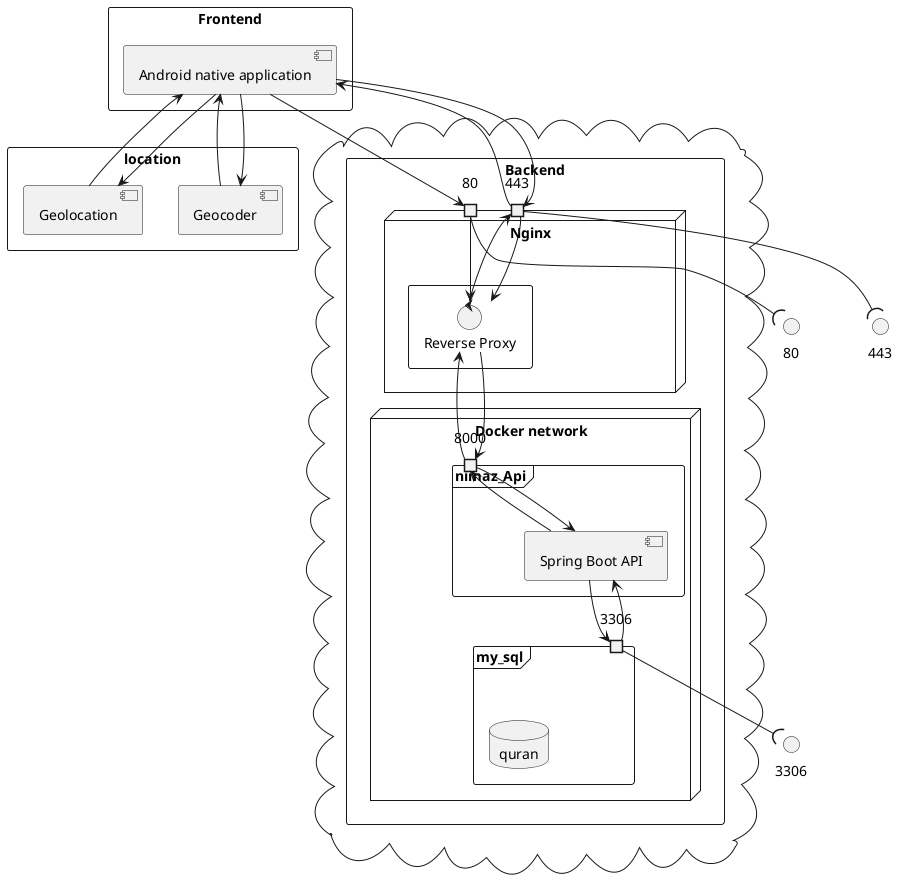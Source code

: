 @startuml
rectangle "Frontend" as frontend{
[Android native application] as Android
}

rectangle location {
[Geocoder]
[Geolocation]
}

cloud {
rectangle "Backend" as backend {
    node "Nginx"{
        port 80 as HTTP
        port 443 as HTTPS
        rectangle {
            control "Reverse Proxy" as reverse_proxy
        }
    }

    node "Docker network" {
        frame "my_sql" {
            port 3306 as mysql
            database "quran"
        }
        frame "nimaz_Api"{
            port 8000 as nimaz_api
            [Spring Boot API]
        }
    }

    'the nimaz_Api and my_sql are connected through docker network
    'using port 3306
    [Spring Boot API] --> mysql
    mysql --> [Spring Boot API]


    'nginx routes the request to nimaz_api using port 8080
    [Android] --> HTTPS
    [Android] --> HTTP
    HTTP --> reverse_proxy
    HTTPS --> reverse_proxy
    reverse_proxy --> nimaz_api
    nimaz_api --> [Spring Boot API]
    [Spring Boot API] --> nimaz_api
    nimaz_api --> reverse_proxy
    reverse_proxy --> HTTPS
    HTTPS --> [Android]

    [Android] --> [Geocoder]
    [Android] --> [Geolocation]
    [Geocoder] --> [Android]
    [Geolocation] --> [Android]




    }
}



    mysql --(3306
    HTTP --(80
    HTTPS --(443


@enduml